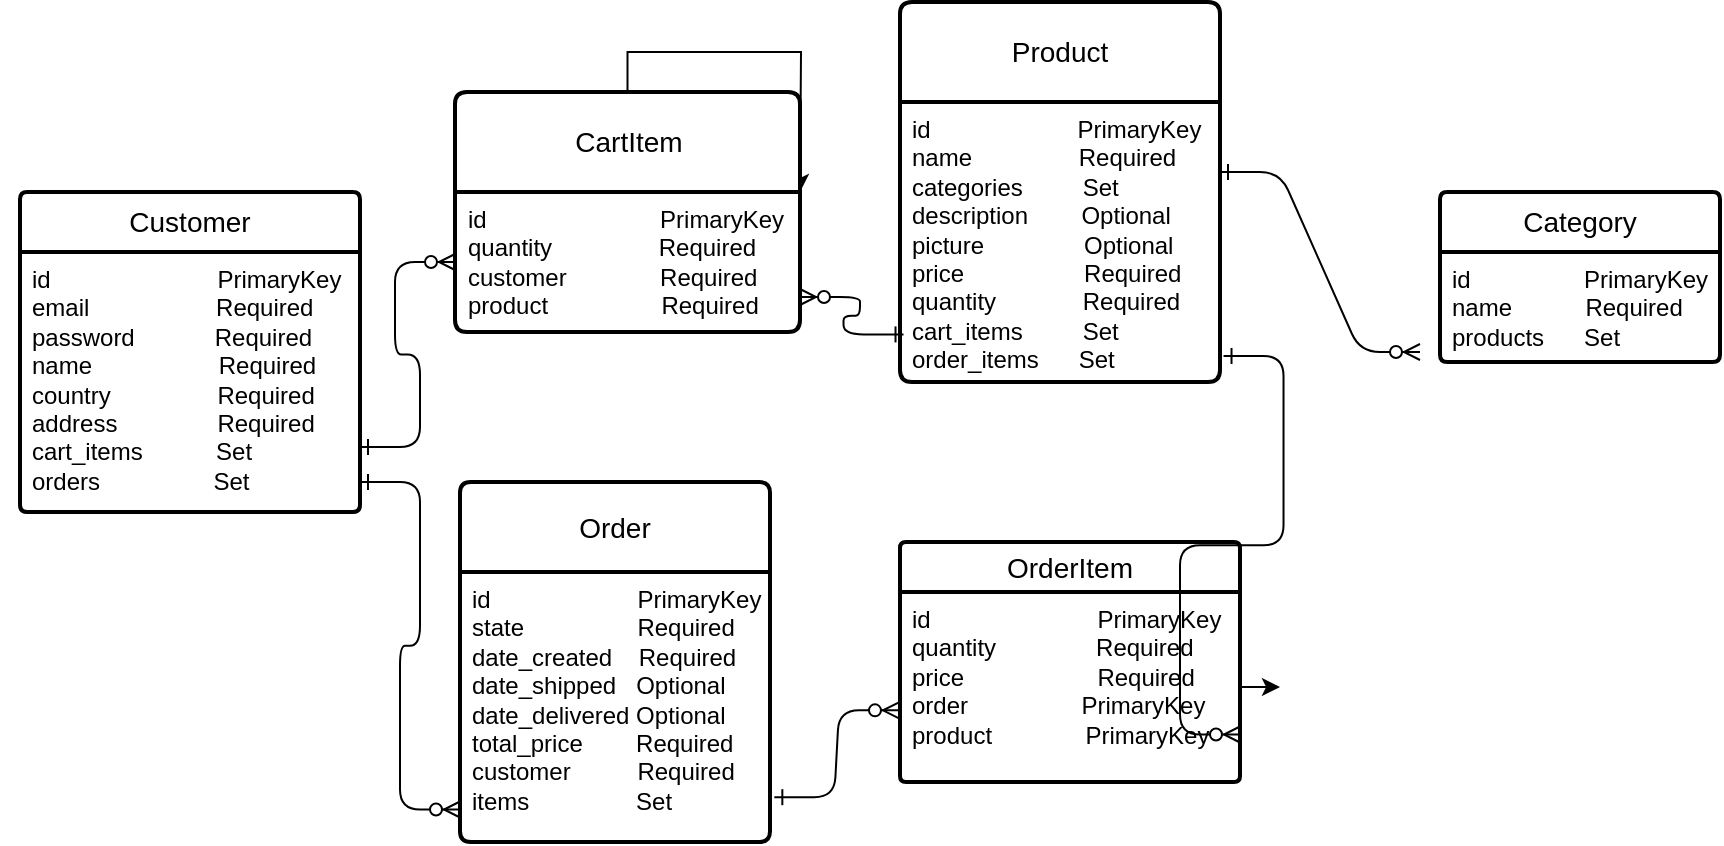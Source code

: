 <mxfile version="24.0.1" type="github">
  <diagram id="R2lEEEUBdFMjLlhIrx00" name="Page-1">
    <mxGraphModel dx="1217" dy="573" grid="1" gridSize="10" guides="1" tooltips="1" connect="1" arrows="1" fold="1" page="1" pageScale="1" pageWidth="850" pageHeight="1100" math="0" shadow="0" extFonts="Permanent Marker^https://fonts.googleapis.com/css?family=Permanent+Marker">
      <root>
        <mxCell id="0" />
        <mxCell id="1" parent="0" />
        <mxCell id="m994420aG1mh06NTiCLv-1" style="edgeStyle=none;curved=1;rounded=0;orthogonalLoop=1;jettySize=auto;html=1;exitX=0;exitY=0;exitDx=0;exitDy=0;fontSize=12;startSize=8;endSize=8;" parent="1" edge="1">
          <mxGeometry relative="1" as="geometry">
            <mxPoint x="100" y="72" as="sourcePoint" />
            <mxPoint x="100" y="72" as="targetPoint" />
          </mxGeometry>
        </mxCell>
        <mxCell id="m994420aG1mh06NTiCLv-20" value="Customer" style="swimlane;childLayout=stackLayout;horizontal=1;startSize=30;horizontalStack=0;rounded=1;fontSize=14;fontStyle=0;strokeWidth=2;resizeParent=0;resizeLast=1;shadow=0;dashed=0;align=center;arcSize=4;whiteSpace=wrap;html=1;" parent="1" vertex="1">
          <mxGeometry x="100" y="110" width="170" height="160" as="geometry" />
        </mxCell>
        <mxCell id="m994420aG1mh06NTiCLv-21" value="id&amp;nbsp; &amp;nbsp; &amp;nbsp; &amp;nbsp; &amp;nbsp; &amp;nbsp; &amp;nbsp; &amp;nbsp; &amp;nbsp; &amp;nbsp; &amp;nbsp; &amp;nbsp; &amp;nbsp;PrimaryKey&lt;br&gt;email&amp;nbsp; &amp;nbsp; &amp;nbsp; &amp;nbsp; &amp;nbsp; &amp;nbsp; &amp;nbsp; &amp;nbsp; &amp;nbsp; &amp;nbsp;Required&lt;br&gt;password&amp;nbsp; &amp;nbsp; &amp;nbsp; &amp;nbsp; &amp;nbsp; &amp;nbsp; Required&lt;br&gt;name&amp;nbsp; &amp;nbsp; &amp;nbsp; &amp;nbsp; &amp;nbsp; &amp;nbsp; &amp;nbsp; &amp;nbsp; &amp;nbsp; &amp;nbsp;Required&lt;br&gt;country&amp;nbsp; &amp;nbsp; &amp;nbsp; &amp;nbsp; &amp;nbsp; &amp;nbsp; &amp;nbsp; &amp;nbsp; Required&lt;br&gt;address&amp;nbsp; &amp;nbsp; &amp;nbsp; &amp;nbsp; &amp;nbsp; &amp;nbsp; &amp;nbsp; &amp;nbsp;Required&lt;br&gt;cart_items&amp;nbsp; &amp;nbsp; &amp;nbsp; &amp;nbsp; &amp;nbsp; &amp;nbsp;Set&lt;br&gt;orders&amp;nbsp; &amp;nbsp; &amp;nbsp; &amp;nbsp; &amp;nbsp; &amp;nbsp; &amp;nbsp; &amp;nbsp; &amp;nbsp;Set" style="align=left;strokeColor=none;fillColor=none;spacingLeft=4;fontSize=12;verticalAlign=top;resizable=0;rotatable=0;part=1;html=1;" parent="m994420aG1mh06NTiCLv-20" vertex="1">
          <mxGeometry y="30" width="170" height="130" as="geometry" />
        </mxCell>
        <mxCell id="m994420aG1mh06NTiCLv-25" style="edgeStyle=none;curved=1;rounded=0;orthogonalLoop=1;jettySize=auto;html=1;exitX=0.75;exitY=1;exitDx=0;exitDy=0;fontSize=12;startSize=8;endSize=8;" parent="m994420aG1mh06NTiCLv-20" source="m994420aG1mh06NTiCLv-21" target="m994420aG1mh06NTiCLv-21" edge="1">
          <mxGeometry relative="1" as="geometry" />
        </mxCell>
        <mxCell id="m994420aG1mh06NTiCLv-26" style="edgeStyle=none;curved=1;rounded=0;orthogonalLoop=1;jettySize=auto;html=1;exitX=0.5;exitY=1;exitDx=0;exitDy=0;fontSize=12;startSize=8;endSize=8;" parent="m994420aG1mh06NTiCLv-20" source="m994420aG1mh06NTiCLv-21" target="m994420aG1mh06NTiCLv-21" edge="1">
          <mxGeometry relative="1" as="geometry" />
        </mxCell>
        <mxCell id="m994420aG1mh06NTiCLv-35" value="Order" style="swimlane;childLayout=stackLayout;horizontal=1;startSize=45;horizontalStack=0;rounded=1;fontSize=14;fontStyle=0;strokeWidth=2;resizeParent=0;resizeLast=1;shadow=0;dashed=0;align=center;arcSize=4;whiteSpace=wrap;html=1;" parent="1" vertex="1">
          <mxGeometry x="320" y="255" width="155" height="180" as="geometry" />
        </mxCell>
        <mxCell id="m994420aG1mh06NTiCLv-36" value="id&amp;nbsp; &amp;nbsp; &amp;nbsp; &amp;nbsp; &amp;nbsp; &amp;nbsp; &amp;nbsp; &amp;nbsp; &amp;nbsp; &amp;nbsp; &amp;nbsp; PrimaryKey&lt;br&gt;state&amp;nbsp; &amp;nbsp; &amp;nbsp; &amp;nbsp; &amp;nbsp; &amp;nbsp; &amp;nbsp; &amp;nbsp; &amp;nbsp;Required&lt;br&gt;date_created&amp;nbsp; &amp;nbsp; Required&lt;br&gt;date_shipped&amp;nbsp; &amp;nbsp;Optional&lt;br&gt;date_delivered Optional&lt;br&gt;total_price&amp;nbsp; &amp;nbsp; &amp;nbsp; &amp;nbsp; Required&lt;br&gt;customer&amp;nbsp; &amp;nbsp; &amp;nbsp; &amp;nbsp; &amp;nbsp; Required&lt;br&gt;items&amp;nbsp; &amp;nbsp; &amp;nbsp; &amp;nbsp; &amp;nbsp; &amp;nbsp; &amp;nbsp; &amp;nbsp; Set" style="align=left;strokeColor=none;fillColor=none;spacingLeft=4;fontSize=12;verticalAlign=top;resizable=0;rotatable=0;part=1;html=1;" parent="m994420aG1mh06NTiCLv-35" vertex="1">
          <mxGeometry y="45" width="155" height="135" as="geometry" />
        </mxCell>
        <mxCell id="m994420aG1mh06NTiCLv-39" value="OrderItem" style="swimlane;childLayout=stackLayout;horizontal=1;startSize=25;horizontalStack=0;rounded=1;fontSize=14;fontStyle=0;strokeWidth=2;resizeParent=0;resizeLast=1;shadow=0;dashed=0;align=center;arcSize=4;whiteSpace=wrap;html=1;" parent="1" vertex="1">
          <mxGeometry x="540" y="285" width="170" height="120" as="geometry" />
        </mxCell>
        <mxCell id="m994420aG1mh06NTiCLv-40" value="id&amp;nbsp; &amp;nbsp; &amp;nbsp; &amp;nbsp; &amp;nbsp; &amp;nbsp; &amp;nbsp; &amp;nbsp; &amp;nbsp; &amp;nbsp; &amp;nbsp; &amp;nbsp; &amp;nbsp;PrimaryKey&lt;br&gt;quantity&amp;nbsp; &amp;nbsp; &amp;nbsp; &amp;nbsp; &amp;nbsp; &amp;nbsp; &amp;nbsp; &amp;nbsp;Required&lt;br&gt;price&amp;nbsp; &amp;nbsp; &amp;nbsp; &amp;nbsp; &amp;nbsp; &amp;nbsp; &amp;nbsp; &amp;nbsp; &amp;nbsp; &amp;nbsp; Required&lt;br&gt;order&amp;nbsp; &amp;nbsp; &amp;nbsp; &amp;nbsp; &amp;nbsp; &amp;nbsp; &amp;nbsp; &amp;nbsp; &amp;nbsp;PrimaryKey&lt;br&gt;product&amp;nbsp; &amp;nbsp; &amp;nbsp; &amp;nbsp; &amp;nbsp; &amp;nbsp; &amp;nbsp; PrimaryKey" style="align=left;strokeColor=none;fillColor=none;spacingLeft=4;fontSize=12;verticalAlign=top;resizable=0;rotatable=0;part=1;html=1;" parent="m994420aG1mh06NTiCLv-39" vertex="1">
          <mxGeometry y="25" width="170" height="95" as="geometry" />
        </mxCell>
        <mxCell id="m994420aG1mh06NTiCLv-41" value="Product" style="swimlane;childLayout=stackLayout;horizontal=1;startSize=50;horizontalStack=0;rounded=1;fontSize=14;fontStyle=0;strokeWidth=2;resizeParent=0;resizeLast=1;shadow=0;dashed=0;align=center;arcSize=4;whiteSpace=wrap;html=1;" parent="1" vertex="1">
          <mxGeometry x="540" y="15" width="160" height="190" as="geometry" />
        </mxCell>
        <mxCell id="m994420aG1mh06NTiCLv-42" value="id&amp;nbsp; &amp;nbsp; &amp;nbsp; &amp;nbsp; &amp;nbsp; &amp;nbsp; &amp;nbsp; &amp;nbsp; &amp;nbsp; &amp;nbsp; &amp;nbsp;&amp;nbsp;PrimaryKey&lt;br&gt;name&amp;nbsp; &amp;nbsp; &amp;nbsp; &amp;nbsp; &amp;nbsp; &amp;nbsp; &amp;nbsp; &amp;nbsp; Required&lt;br&gt;categories&amp;nbsp; &amp;nbsp; &amp;nbsp; &amp;nbsp; &amp;nbsp;Set&lt;br&gt;description&amp;nbsp; &amp;nbsp; &amp;nbsp; &amp;nbsp; Optional&lt;br&gt;picture&amp;nbsp; &amp;nbsp; &amp;nbsp; &amp;nbsp; &amp;nbsp; &amp;nbsp; &amp;nbsp; &amp;nbsp;Optional&lt;br&gt;price&amp;nbsp; &amp;nbsp; &amp;nbsp; &amp;nbsp; &amp;nbsp; &amp;nbsp; &amp;nbsp; &amp;nbsp; &amp;nbsp; Required&lt;br&gt;quantity&amp;nbsp; &amp;nbsp; &amp;nbsp; &amp;nbsp; &amp;nbsp; &amp;nbsp; &amp;nbsp;Required&lt;br&gt;cart_items&amp;nbsp; &amp;nbsp; &amp;nbsp; &amp;nbsp; &amp;nbsp;Set&lt;br&gt;order_items&amp;nbsp; &amp;nbsp; &amp;nbsp; Set" style="align=left;strokeColor=none;fillColor=none;spacingLeft=4;fontSize=12;verticalAlign=top;resizable=0;rotatable=0;part=1;html=1;" parent="m994420aG1mh06NTiCLv-41" vertex="1">
          <mxGeometry y="50" width="160" height="140" as="geometry" />
        </mxCell>
        <mxCell id="m994420aG1mh06NTiCLv-46" value="" style="edgeStyle=entityRelationEdgeStyle;endArrow=ERzeroToMany;startArrow=ERone;endFill=1;startFill=0;exitX=1.014;exitY=0.834;exitDx=0;exitDy=0;entryX=-0.003;entryY=0.623;entryDx=0;entryDy=0;exitPerimeter=0;entryPerimeter=0;" parent="1" source="m994420aG1mh06NTiCLv-36" target="m994420aG1mh06NTiCLv-40" edge="1">
          <mxGeometry width="100" height="100" relative="1" as="geometry">
            <mxPoint x="474.845" y="395.65" as="sourcePoint" />
            <mxPoint x="540" y="370" as="targetPoint" />
            <Array as="points">
              <mxPoint x="525" y="475" />
              <mxPoint x="525" y="435" />
              <mxPoint x="530" y="370" />
            </Array>
          </mxGeometry>
        </mxCell>
        <mxCell id="m994420aG1mh06NTiCLv-47" value="" style="edgeStyle=entityRelationEdgeStyle;endArrow=ERzeroToMany;startArrow=ERone;endFill=1;startFill=0;entryX=1;entryY=0.75;entryDx=0;entryDy=0;exitX=1.011;exitY=0.907;exitDx=0;exitDy=0;exitPerimeter=0;" parent="1" source="m994420aG1mh06NTiCLv-42" target="m994420aG1mh06NTiCLv-40" edge="1">
          <mxGeometry width="100" height="100" relative="1" as="geometry">
            <mxPoint x="695.12" y="180" as="sourcePoint" />
            <mxPoint x="700" y="355.88" as="targetPoint" />
            <Array as="points">
              <mxPoint x="730" y="360.88" />
              <mxPoint x="730" y="320.88" />
            </Array>
          </mxGeometry>
        </mxCell>
        <mxCell id="m994420aG1mh06NTiCLv-49" value="" style="edgeStyle=entityRelationEdgeStyle;endArrow=ERzeroToMany;startArrow=ERone;endFill=1;startFill=0;exitX=1;exitY=0.75;exitDx=0;exitDy=0;entryX=0;entryY=0.75;entryDx=0;entryDy=0;" parent="1" edge="1">
          <mxGeometry width="100" height="100" relative="1" as="geometry">
            <mxPoint x="270" y="255" as="sourcePoint" />
            <mxPoint x="320" y="418.75" as="targetPoint" />
            <Array as="points">
              <mxPoint x="270" y="500" />
              <mxPoint x="270" y="460" />
            </Array>
          </mxGeometry>
        </mxCell>
        <mxCell id="m994420aG1mh06NTiCLv-50" value="" style="edgeStyle=entityRelationEdgeStyle;endArrow=ERzeroToMany;startArrow=ERone;endFill=1;startFill=0;exitX=1;exitY=0.75;exitDx=0;exitDy=0;entryX=0;entryY=0.5;entryDx=0;entryDy=0;" parent="1" source="m994420aG1mh06NTiCLv-21" target="m994420aG1mh06NTiCLv-33" edge="1">
          <mxGeometry width="100" height="100" relative="1" as="geometry">
            <mxPoint x="580" y="187.5" as="sourcePoint" />
            <mxPoint x="320" y="170" as="targetPoint" />
            <Array as="points">
              <mxPoint x="550" y="272.5" />
              <mxPoint x="550" y="232.5" />
            </Array>
          </mxGeometry>
        </mxCell>
        <mxCell id="m994420aG1mh06NTiCLv-51" value="Category" style="swimlane;childLayout=stackLayout;horizontal=1;startSize=30;horizontalStack=0;rounded=1;fontSize=14;fontStyle=0;strokeWidth=2;resizeParent=0;resizeLast=1;shadow=0;dashed=0;align=center;arcSize=4;whiteSpace=wrap;html=1;" parent="1" vertex="1">
          <mxGeometry x="810" y="110" width="140" height="85" as="geometry" />
        </mxCell>
        <mxCell id="m994420aG1mh06NTiCLv-52" value="id&amp;nbsp; &amp;nbsp; &amp;nbsp; &amp;nbsp; &amp;nbsp; &amp;nbsp; &amp;nbsp; &amp;nbsp; &amp;nbsp;PrimaryKey&lt;br&gt;name&amp;nbsp; &amp;nbsp; &amp;nbsp; &amp;nbsp; &amp;nbsp; &amp;nbsp;Required&amp;nbsp; &amp;nbsp; &amp;nbsp;&amp;nbsp;&lt;br&gt;products&amp;nbsp; &amp;nbsp; &amp;nbsp; Set" style="align=left;strokeColor=none;fillColor=none;spacingLeft=4;fontSize=12;verticalAlign=top;resizable=0;rotatable=0;part=1;html=1;" parent="m994420aG1mh06NTiCLv-51" vertex="1">
          <mxGeometry y="30" width="140" height="55" as="geometry" />
        </mxCell>
        <mxCell id="m994420aG1mh06NTiCLv-53" value="" style="edgeStyle=entityRelationEdgeStyle;endArrow=ERzeroToMany;startArrow=ERone;endFill=1;startFill=0;exitX=1;exitY=0.25;exitDx=0;exitDy=0;" parent="1" source="m994420aG1mh06NTiCLv-42" edge="1">
          <mxGeometry width="100" height="100" relative="1" as="geometry">
            <mxPoint x="590" y="197.5" as="sourcePoint" />
            <mxPoint x="800" y="190" as="targetPoint" />
            <Array as="points">
              <mxPoint x="560" y="282.5" />
              <mxPoint x="560" y="242.5" />
            </Array>
          </mxGeometry>
        </mxCell>
        <mxCell id="m994420aG1mh06NTiCLv-54" value="" style="edgeStyle=entityRelationEdgeStyle;endArrow=ERzeroToMany;startArrow=ERone;endFill=1;startFill=0;exitX=0.011;exitY=0.83;exitDx=0;exitDy=0;entryX=1;entryY=0.75;entryDx=0;entryDy=0;exitPerimeter=0;" parent="1" source="m994420aG1mh06NTiCLv-42" target="m994420aG1mh06NTiCLv-33" edge="1">
          <mxGeometry width="100" height="100" relative="1" as="geometry">
            <mxPoint x="550" y="130.0" as="sourcePoint" />
            <mxPoint x="520" y="220" as="targetPoint" />
            <Array as="points">
              <mxPoint x="520.64" y="203.84" />
              <mxPoint x="520.64" y="163.84" />
              <mxPoint x="520.64" y="181.34" />
            </Array>
          </mxGeometry>
        </mxCell>
        <mxCell id="TdlpxwAAD8NP33QI5YBr-2" style="edgeStyle=orthogonalEdgeStyle;rounded=0;orthogonalLoop=1;jettySize=auto;html=1;" edge="1" parent="1" source="m994420aG1mh06NTiCLv-32">
          <mxGeometry relative="1" as="geometry">
            <mxPoint x="490" y="110" as="targetPoint" />
          </mxGeometry>
        </mxCell>
        <mxCell id="m994420aG1mh06NTiCLv-32" value="CartItem" style="swimlane;childLayout=stackLayout;horizontal=1;startSize=50;horizontalStack=0;rounded=1;fontSize=14;fontStyle=0;strokeWidth=2;resizeParent=0;resizeLast=1;shadow=0;dashed=0;align=center;arcSize=4;whiteSpace=wrap;html=1;" parent="1" vertex="1">
          <mxGeometry x="317.5" y="60" width="172.5" height="120" as="geometry" />
        </mxCell>
        <mxCell id="m994420aG1mh06NTiCLv-33" value="id&amp;nbsp; &amp;nbsp; &amp;nbsp; &amp;nbsp; &amp;nbsp; &amp;nbsp; &amp;nbsp; &amp;nbsp; &amp;nbsp; &amp;nbsp; &amp;nbsp; &amp;nbsp; &amp;nbsp; PrimaryKey&lt;br&gt;quantity&amp;nbsp; &amp;nbsp; &amp;nbsp; &amp;nbsp; &amp;nbsp; &amp;nbsp; &amp;nbsp; &amp;nbsp; Required&lt;br&gt;customer&amp;nbsp; &amp;nbsp; &amp;nbsp; &amp;nbsp; &amp;nbsp; &amp;nbsp; &amp;nbsp; Required&lt;br&gt;product&amp;nbsp; &amp;nbsp; &amp;nbsp; &amp;nbsp; &amp;nbsp; &amp;nbsp; &amp;nbsp; &amp;nbsp; &amp;nbsp;Required" style="align=left;strokeColor=none;fillColor=none;spacingLeft=4;fontSize=12;verticalAlign=top;resizable=0;rotatable=0;part=1;html=1;" parent="m994420aG1mh06NTiCLv-32" vertex="1">
          <mxGeometry y="50" width="172.5" height="70" as="geometry" />
        </mxCell>
        <mxCell id="TdlpxwAAD8NP33QI5YBr-1" style="edgeStyle=orthogonalEdgeStyle;rounded=0;orthogonalLoop=1;jettySize=auto;html=1;" edge="1" parent="1" source="m994420aG1mh06NTiCLv-40">
          <mxGeometry relative="1" as="geometry">
            <mxPoint x="730" y="357.5" as="targetPoint" />
          </mxGeometry>
        </mxCell>
      </root>
    </mxGraphModel>
  </diagram>
</mxfile>
